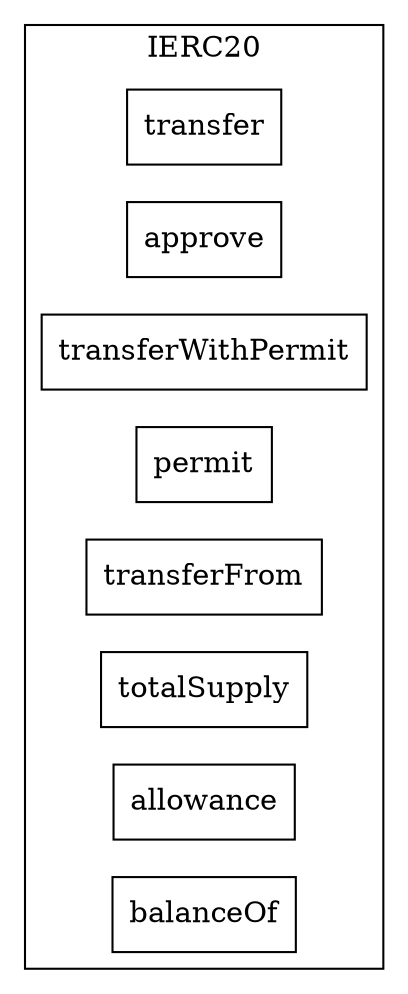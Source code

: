 strict digraph {
rankdir="LR"
node [shape=box]
subgraph cluster_912_IERC20 {
label = "IERC20"
"912_transfer" [label="transfer"]
"912_approve" [label="approve"]
"912_transferWithPermit" [label="transferWithPermit"]
"912_permit" [label="permit"]
"912_transferFrom" [label="transferFrom"]
"912_totalSupply" [label="totalSupply"]
"912_allowance" [label="allowance"]
"912_balanceOf" [label="balanceOf"]
}subgraph cluster_solidity {
label = "[Solidity]"
}
}